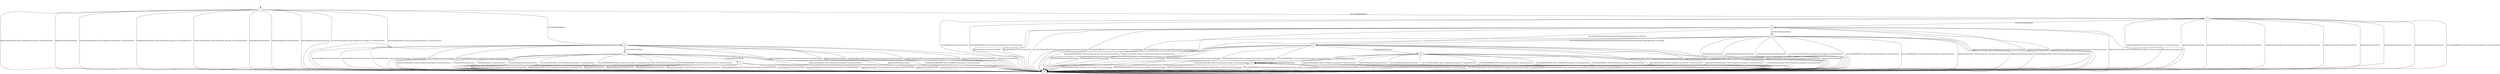 digraph {
__start0 [label="" shape="none"];
__start0 -> s3;
s3
s0
s1
s2
s4
s5
s6
s7
s8
s9
s10
s3 -> s9 [label="ApplicationData/Alert Fatal (Unexpected message) & ConnectionClosed"]
s3 -> s9 [label="ApplicationDataEmpty/Empty"]
s3 -> s9 [label="CertificateRequest/Alert Fatal (Unexpected message) & ConnectionClosed"]
s3 -> s9 [label="ChangeCipherSpec/Alert Fatal (Unexpected message) & ConnectionClosed"]
s3 -> s9 [label="EmptyCertificate/Alert Fatal (Unexpected message) & ConnectionClosed"]
s3 -> s9 [label="Finished/ConnectionClosed"]
s3 -> s9 [label="HeartbeatRequest/ConnectionClosed"]
s3 -> s9 [label="HeartbeatResponse/ConnectionClosed"]
s3 -> s9 [label="ServerCertificate/Alert Fatal (Unexpected message) & ConnectionClosed"]
s3 -> s4 [label="ServerHelloDHE/Empty"]
s3 -> s9 [label="ServerHelloDone/Alert Fatal (Unexpected message) & ConnectionClosed"]
s3 -> s5 [label="ServerHelloRSA/Empty"]
s0 -> s9 [label="ApplicationData/Alert Fatal (Unexpected message) & ConnectionClosed"]
s0 -> s9 [label="ApplicationDataEmpty/Alert Fatal (Unexpected message) & ConnectionClosed"]
s0 -> s9 [label="CertificateRequest/Alert Fatal (Unexpected message) & ConnectionClosed"]
s0 -> s9 [label="ChangeCipherSpec/Alert Fatal (Unexpected message) & ConnectionClosed"]
s0 -> s9 [label="EmptyCertificate/Alert Fatal (Unexpected message) & ConnectionClosed"]
s0 -> s10 [label="Finished/ApplicationData"]
s0 -> s9 [label="HeartbeatRequest/ConnectionClosed"]
s0 -> s9 [label="HeartbeatResponse/ConnectionClosed"]
s0 -> s9 [label="ServerCertificate/Alert Fatal (Unexpected message) & ConnectionClosed"]
s0 -> s9 [label="ServerHelloDHE/Alert Fatal (Unexpected message) & ConnectionClosed"]
s0 -> s9 [label="ServerHelloDone/Alert Fatal (Unexpected message) & ConnectionClosed"]
s0 -> s9 [label="ServerHelloRSA/Alert Fatal (Unexpected message) & ConnectionClosed"]
s1 -> s9 [label="ApplicationData/Alert Fatal (Unexpected message) & ConnectionClosed"]
s1 -> s9 [label="ApplicationDataEmpty/Empty"]
s1 -> s9 [label="CertificateRequest/Alert Fatal (Unexpected message) & ConnectionClosed"]
s1 -> s9 [label="ChangeCipherSpec/Alert Fatal (Unexpected message) & ConnectionClosed"]
s1 -> s9 [label="EmptyCertificate/Alert Fatal (Unexpected message) & ConnectionClosed"]
s1 -> s9 [label="Finished/ConnectionClosed"]
s1 -> s9 [label="HeartbeatRequest/ConnectionClosed"]
s1 -> s9 [label="HeartbeatResponse/ConnectionClosed"]
s1 -> s9 [label="ServerCertificate/Alert Fatal (Unexpected message) & ConnectionClosed"]
s1 -> s9 [label="ServerHelloDHE/Alert Fatal (Unexpected message) & ConnectionClosed"]
s1 -> s9 [label="ServerHelloDone/ConnectionClosed"]
s1 -> s9 [label="ServerHelloRSA/Alert Fatal (Unexpected message) & ConnectionClosed"]
s2 -> s9 [label="ApplicationData/Alert Fatal (Unexpected message) & ConnectionClosed"]
s2 -> s9 [label="ApplicationDataEmpty/Empty"]
s2 -> s9 [label="CertificateRequest/Alert Fatal (Unexpected message) & ConnectionClosed"]
s2 -> s9 [label="ChangeCipherSpec/Alert Fatal (Unexpected message) & ConnectionClosed"]
s2 -> s9 [label="EmptyCertificate/Alert Fatal (Unexpected message) & ConnectionClosed"]
s2 -> s9 [label="Finished/ConnectionClosed"]
s2 -> s9 [label="HeartbeatRequest/ConnectionClosed"]
s2 -> s9 [label="HeartbeatResponse/ConnectionClosed"]
s2 -> s9 [label="ServerCertificate/Alert Fatal (Unexpected message) & ConnectionClosed"]
s2 -> s9 [label="ServerHelloDHE/Alert Fatal (Unexpected message) & ConnectionClosed"]
s2 -> s6 [label="ServerHelloDone/HandshakeCertificateHandshakeClientKeyExchangeHandshakeCertificateVerifyChangeCipherSpec & Finished"]
s2 -> s9 [label="ServerHelloRSA/Alert Fatal (Unexpected message) & ConnectionClosed"]
s4 -> s9 [label="ApplicationData/Alert Fatal (Unexpected message) & ConnectionClosed"]
s4 -> s9 [label="ApplicationDataEmpty/Empty"]
s4 -> s9 [label="CertificateRequest/Alert Fatal (Unexpected message) & ConnectionClosed"]
s4 -> s9 [label="ChangeCipherSpec/Alert Fatal (Unexpected message) & ConnectionClosed"]
s4 -> s9 [label="EmptyCertificate/Alert2.42ConnectionClosed"]
s4 -> s9 [label="Finished/ConnectionClosed"]
s4 -> s9 [label="HeartbeatRequest/ConnectionClosed"]
s4 -> s9 [label="HeartbeatResponse/ConnectionClosed"]
s4 -> s7 [label="ServerCertificate/Empty"]
s4 -> s9 [label="ServerHelloDHE/Alert Fatal (Unexpected message) & ConnectionClosed"]
s4 -> s9 [label="ServerHelloDone/ConnectionClosed"]
s4 -> s9 [label="ServerHelloRSA/Alert Fatal (Unexpected message) & ConnectionClosed"]
s5 -> s9 [label="ApplicationData/Alert Fatal (Unexpected message) & ConnectionClosed"]
s5 -> s9 [label="ApplicationDataEmpty/Empty"]
s5 -> s9 [label="CertificateRequest/Alert Fatal (Unexpected message) & ConnectionClosed"]
s5 -> s9 [label="ChangeCipherSpec/Alert Fatal (Unexpected message) & ConnectionClosed"]
s5 -> s9 [label="EmptyCertificate/Alert2.42ConnectionClosed"]
s5 -> s9 [label="Finished/ConnectionClosed"]
s5 -> s9 [label="HeartbeatRequest/ConnectionClosed"]
s5 -> s9 [label="HeartbeatResponse/ConnectionClosed"]
s5 -> s8 [label="ServerCertificate/Empty"]
s5 -> s9 [label="ServerHelloDHE/Alert Fatal (Unexpected message) & ConnectionClosed"]
s5 -> s9 [label="ServerHelloDone/ConnectionClosed"]
s5 -> s9 [label="ServerHelloRSA/Alert Fatal (Unexpected message) & ConnectionClosed"]
s6 -> s9 [label="ApplicationData/Alert Fatal (Unexpected message) & ConnectionClosed"]
s6 -> s9 [label="ApplicationDataEmpty/Empty"]
s6 -> s9 [label="CertificateRequest/Alert Fatal (Unexpected message) & ConnectionClosed"]
s6 -> s0 [label="ChangeCipherSpec/Empty"]
s6 -> s9 [label="EmptyCertificate/Alert Fatal (Unexpected message) & ConnectionClosed"]
s6 -> s9 [label="Finished/ConnectionClosed"]
s6 -> s9 [label="HeartbeatRequest/ConnectionClosed"]
s6 -> s9 [label="HeartbeatResponse/ConnectionClosed"]
s6 -> s9 [label="ServerCertificate/Alert Fatal (Unexpected message) & ConnectionClosed"]
s6 -> s9 [label="ServerHelloDHE/Alert Fatal (Unexpected message) & ConnectionClosed"]
s6 -> s9 [label="ServerHelloDone/Alert Fatal (Unexpected message) & ConnectionClosed"]
s6 -> s9 [label="ServerHelloRSA/Alert Fatal (Unexpected message) & ConnectionClosed"]
s7 -> s9 [label="ApplicationData/Alert Fatal (Unexpected message) & ConnectionClosed"]
s7 -> s9 [label="ApplicationDataEmpty/Empty"]
s7 -> s1 [label="CertificateRequest/Empty"]
s7 -> s9 [label="ChangeCipherSpec/Alert Fatal (Unexpected message) & ConnectionClosed"]
s7 -> s9 [label="EmptyCertificate/Alert Fatal (Unexpected message) & ConnectionClosed"]
s7 -> s9 [label="Finished/ConnectionClosed"]
s7 -> s9 [label="HeartbeatRequest/ConnectionClosed"]
s7 -> s9 [label="HeartbeatResponse/ConnectionClosed"]
s7 -> s9 [label="ServerCertificate/Alert Fatal (Unexpected message) & ConnectionClosed"]
s7 -> s9 [label="ServerHelloDHE/Alert Fatal (Unexpected message) & ConnectionClosed"]
s7 -> s9 [label="ServerHelloDone/ConnectionClosed"]
s7 -> s9 [label="ServerHelloRSA/Alert Fatal (Unexpected message) & ConnectionClosed"]
s8 -> s9 [label="ApplicationData/Alert Fatal (Unexpected message) & ConnectionClosed"]
s8 -> s9 [label="ApplicationDataEmpty/Empty"]
s8 -> s2 [label="CertificateRequest/Empty"]
s8 -> s9 [label="ChangeCipherSpec/Alert Fatal (Unexpected message) & ConnectionClosed"]
s8 -> s9 [label="EmptyCertificate/Alert Fatal (Unexpected message) & ConnectionClosed"]
s8 -> s9 [label="Finished/ConnectionClosed"]
s8 -> s9 [label="HeartbeatRequest/ConnectionClosed"]
s8 -> s9 [label="HeartbeatResponse/ConnectionClosed"]
s8 -> s9 [label="ServerCertificate/Alert Fatal (Unexpected message) & ConnectionClosed"]
s8 -> s9 [label="ServerHelloDHE/Alert Fatal (Unexpected message) & ConnectionClosed"]
s8 -> s6 [label="ServerHelloDone/HandshakeClientKeyExchangeChangeCipherSpec & Finished"]
s8 -> s9 [label="ServerHelloRSA/Alert Fatal (Unexpected message) & ConnectionClosed"]
s9 -> s9 [label="ApplicationData/ConnectionClosed"]
s9 -> s9 [label="ApplicationDataEmpty/ConnectionClosed"]
s9 -> s9 [label="CertificateRequest/ConnectionClosed"]
s9 -> s9 [label="ChangeCipherSpec/ConnectionClosed"]
s9 -> s9 [label="EmptyCertificate/ConnectionClosed"]
s9 -> s9 [label="Finished/ConnectionClosed"]
s9 -> s9 [label="HeartbeatRequest/ConnectionClosed"]
s9 -> s9 [label="HeartbeatResponse/ConnectionClosed"]
s9 -> s9 [label="ServerCertificate/ConnectionClosed"]
s9 -> s9 [label="ServerHelloDHE/ConnectionClosed"]
s9 -> s9 [label="ServerHelloDone/ConnectionClosed"]
s9 -> s9 [label="ServerHelloRSA/ConnectionClosed"]
s10 -> s10 [label="ApplicationData/Empty"]
s10 -> s10 [label="ApplicationDataEmpty/Empty"]
s10 -> s9 [label="CertificateRequest/Alert Fatal (Unexpected message)Alert Warning (Close notify) & ConnectionClosed"]
s10 -> s9 [label="ChangeCipherSpec/Alert Fatal (Unexpected message)Alert Warning (Close notify) & ConnectionClosed"]
s10 -> s9 [label="EmptyCertificate/Alert Fatal (Unexpected message)Alert Warning (Close notify) & ConnectionClosed"]
s10 -> s9 [label="Finished/Alert Fatal (Unexpected message)Alert Warning (Close notify) & ConnectionClosed"]
s10 -> s9 [label="HeartbeatRequest/Alert Warning (Close notify) & ConnectionClosed"]
s10 -> s9 [label="HeartbeatResponse/Alert Warning (Close notify) & ConnectionClosed"]
s10 -> s9 [label="ServerCertificate/Alert Fatal (Unexpected message)Alert Warning (Close notify) & ConnectionClosed"]
s10 -> s9 [label="ServerHelloDHE/Alert Fatal (Unexpected message)Alert Warning (Close notify) & ConnectionClosed"]
s10 -> s9 [label="ServerHelloDone/Alert Fatal (Unexpected message)Alert Warning (Close notify) & ConnectionClosed"]
s10 -> s9 [label="ServerHelloRSA/Alert Fatal (Unexpected message)Alert Warning (Close notify) & ConnectionClosed"]
}
